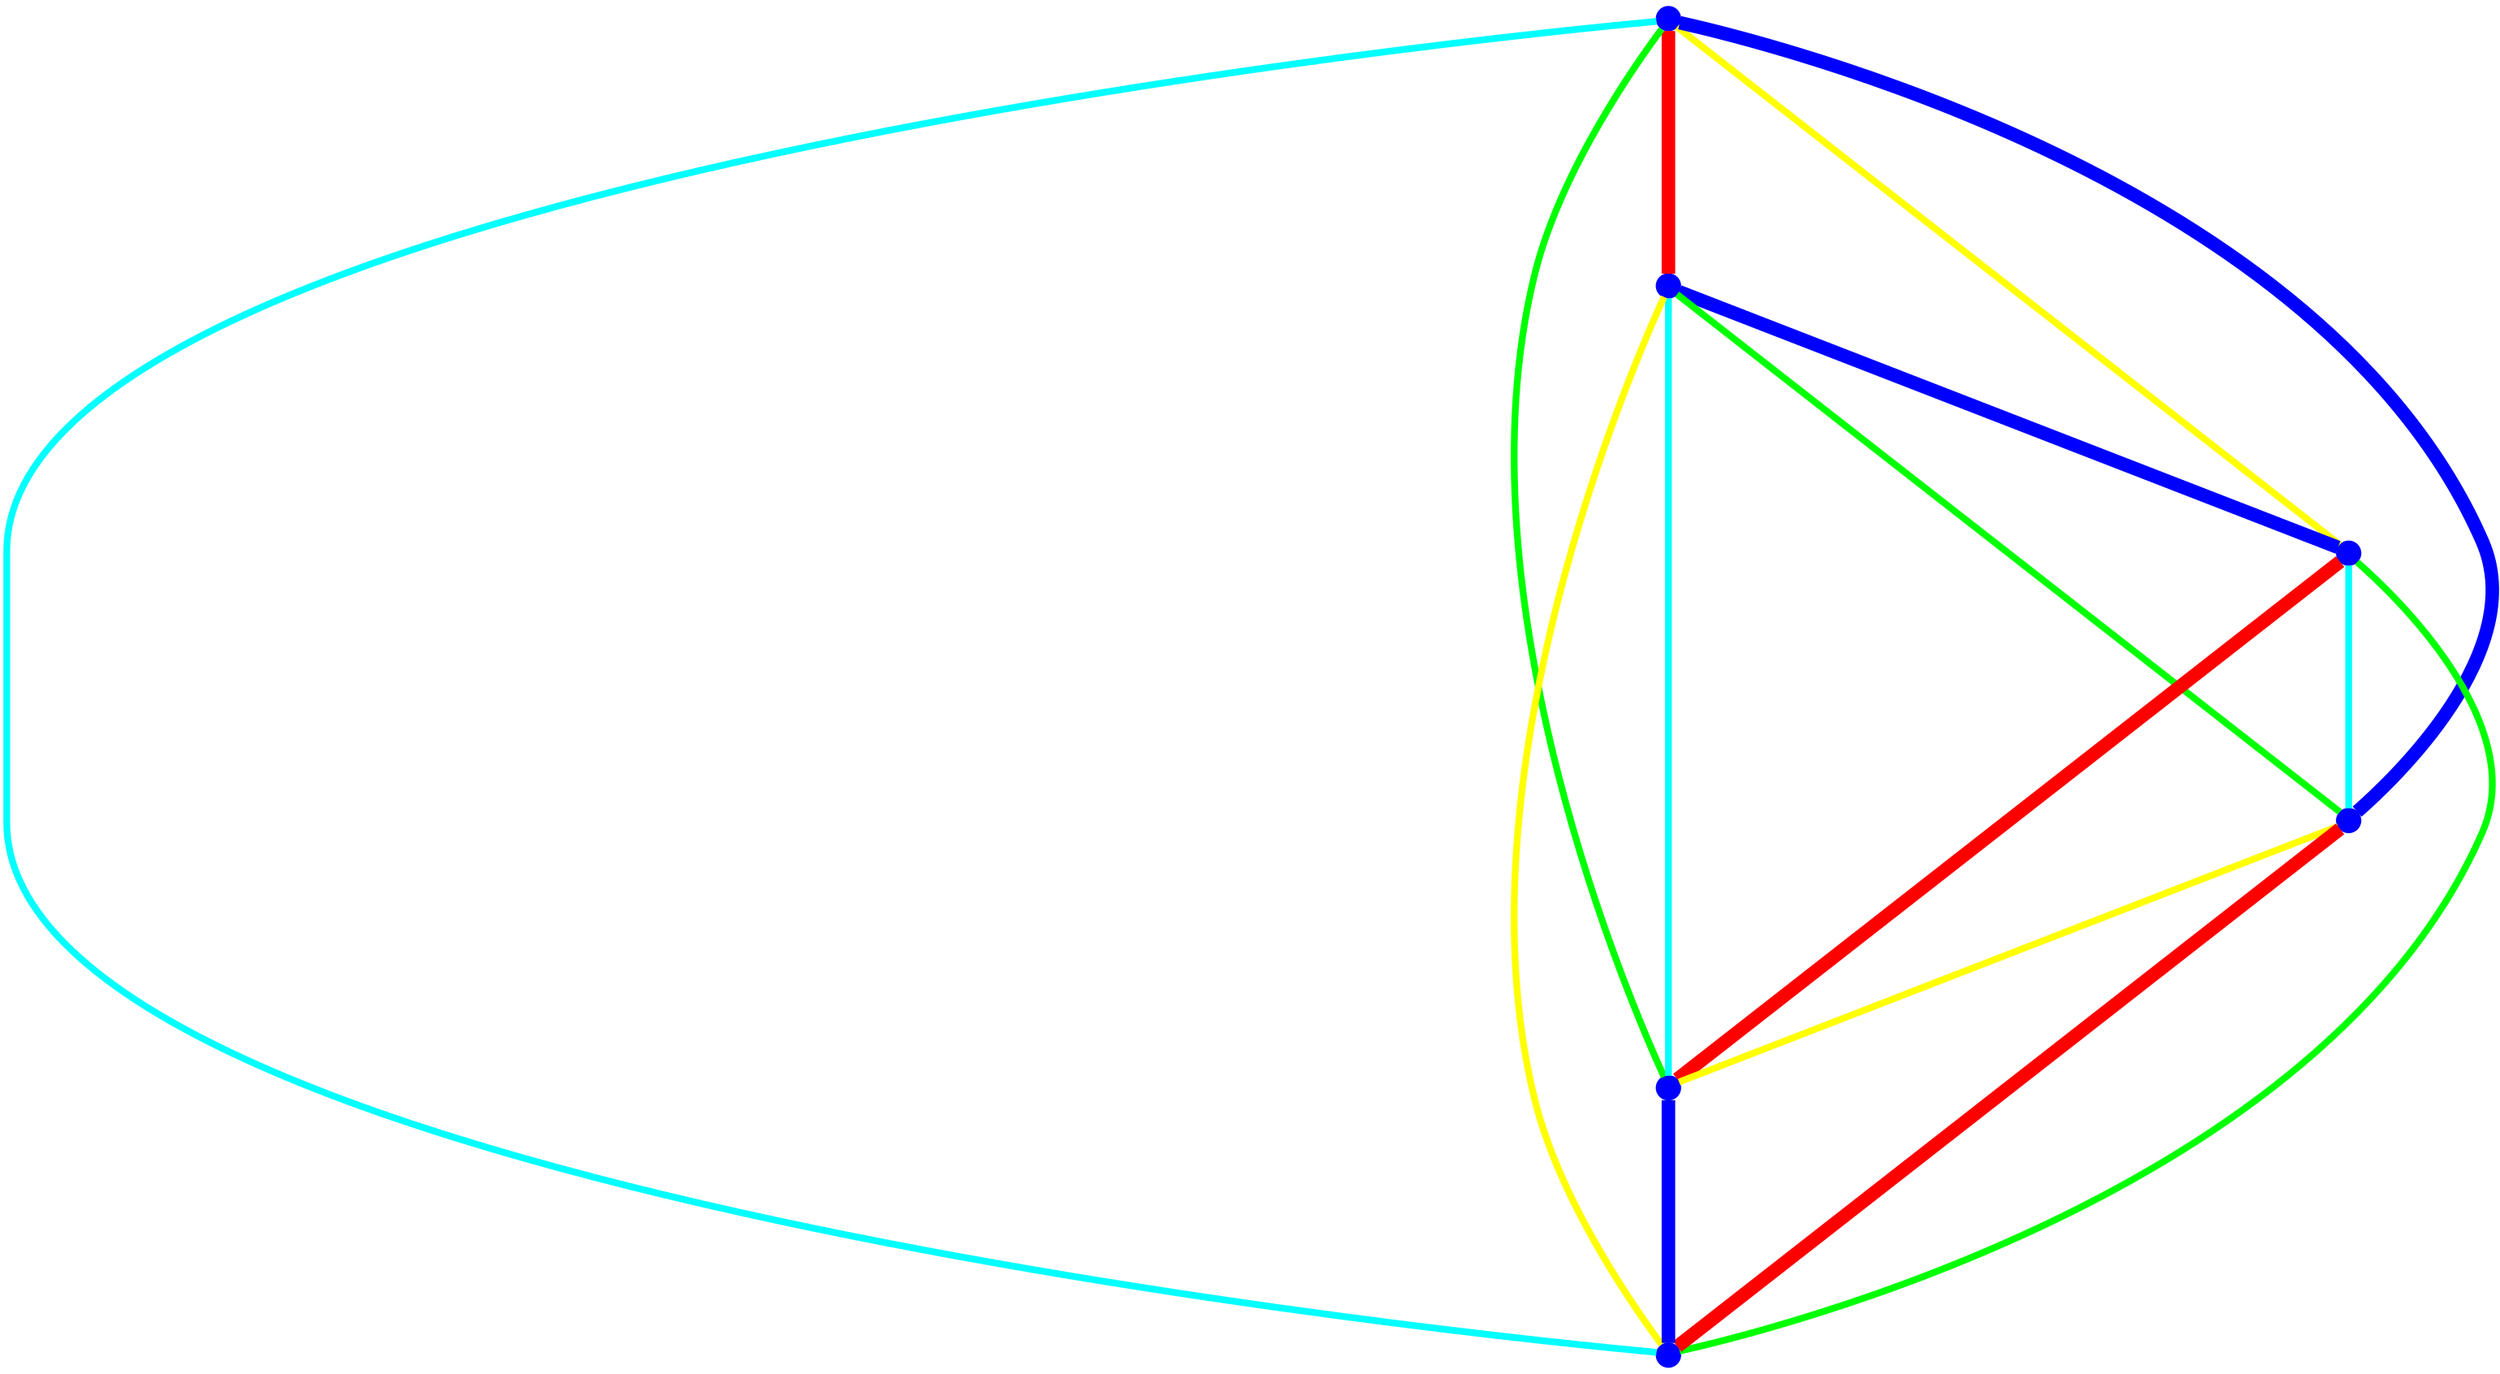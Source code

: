 graph {
ranksep=2
nodesep=2
node [label="" shape=circle style=filled fixedsize=true color=blue fillcolor=blue width=0.2];
"1" -- "2" [style="solid",penwidth="8",color="red"];
"1" -- "3" [style="solid",penwidth="4",color="yellow"];
"1" -- "4" [style="solid",penwidth="8",color="blue"];
"1" -- "5" [style="solid",penwidth="4",color="green"];
"1" -- "6" [style="solid",penwidth="4",color="cyan"];
"2" -- "3" [style="solid",penwidth="8",color="blue"];
"2" -- "4" [style="solid",penwidth="4",color="green"];
"2" -- "5" [style="solid",penwidth="4",color="cyan"];
"2" -- "6" [style="solid",penwidth="4",color="yellow"];
"3" -- "4" [style="solid",penwidth="4",color="cyan"];
"3" -- "5" [style="solid",penwidth="8",color="red"];
"3" -- "6" [style="solid",penwidth="4",color="green"];
"4" -- "5" [style="solid",penwidth="4",color="yellow"];
"4" -- "6" [style="solid",penwidth="8",color="red"];
"5" -- "6" [style="solid",penwidth="8",color="blue"];
}
